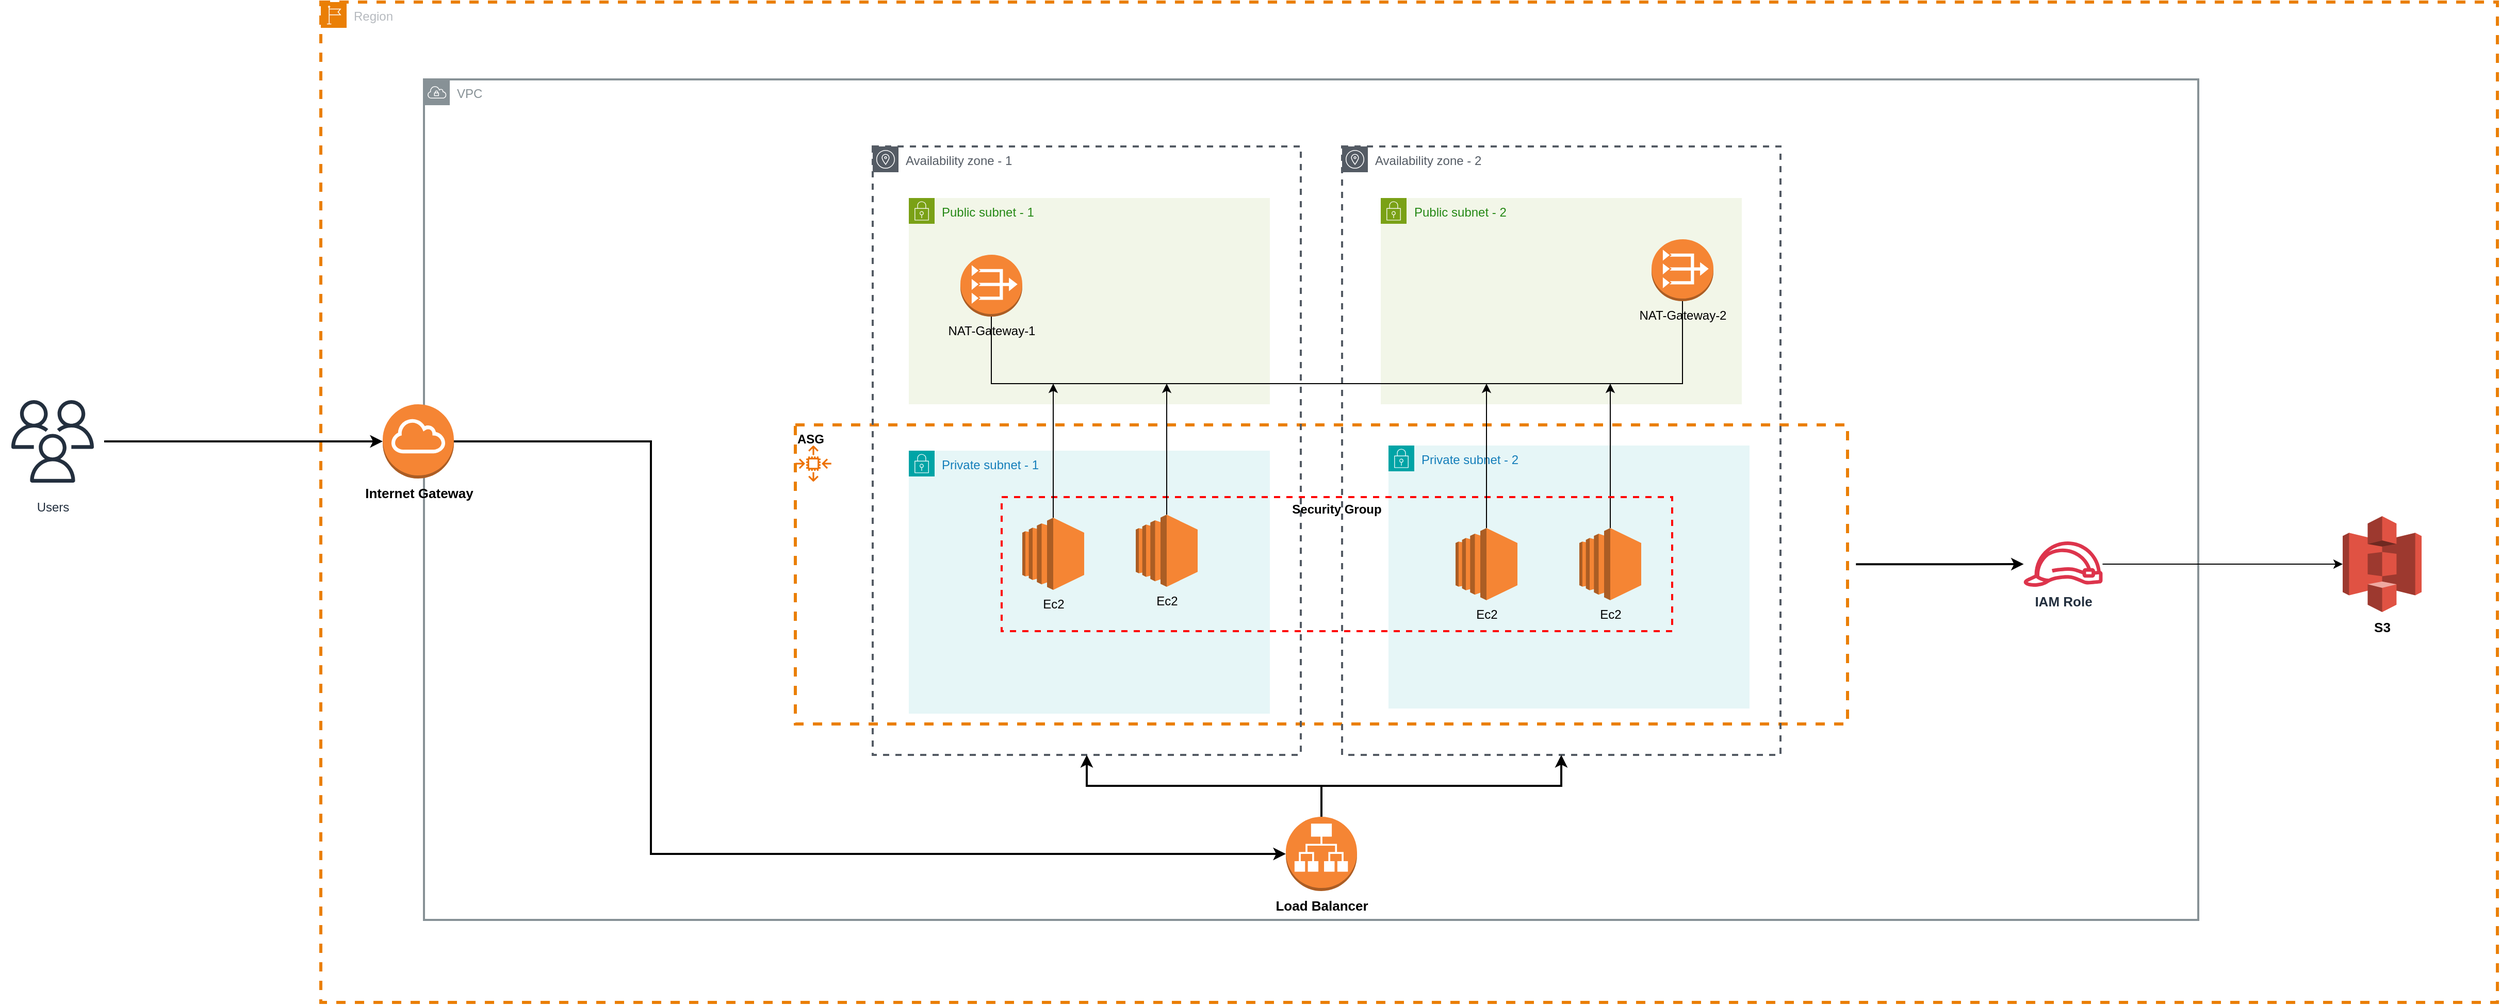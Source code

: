 <mxfile version="22.1.17" type="github">
  <diagram name="Page-1" id="TBT0o0lYzOYigEWd13yd">
    <mxGraphModel dx="2899" dy="3254" grid="1" gridSize="10" guides="1" tooltips="1" connect="1" arrows="1" fold="1" page="1" pageScale="1" pageWidth="850" pageHeight="1100" math="0" shadow="0">
      <root>
        <mxCell id="0" />
        <mxCell id="1" parent="0" />
        <mxCell id="S-vyNk8GRRfYpbGYyS5K-1" value="Region" style="sketch=0;outlineConnect=0;gradientColor=none;html=1;whiteSpace=wrap;fontSize=12;fontStyle=0;shape=mxgraph.aws4.group;grIcon=mxgraph.aws4.group_region;strokeColor=#ea7f06;fillColor=none;verticalAlign=top;align=left;spacingLeft=30;fontColor=#B6BABF;dashed=1;strokeWidth=3;" parent="1" vertex="1">
          <mxGeometry x="-100" y="-2020" width="2110" height="970" as="geometry" />
        </mxCell>
        <mxCell id="S-vyNk8GRRfYpbGYyS5K-2" value="VPC" style="sketch=0;outlineConnect=0;gradientColor=none;html=1;whiteSpace=wrap;fontSize=12;fontStyle=0;shape=mxgraph.aws4.group;grIcon=mxgraph.aws4.group_vpc;strokeColor=#879196;fillColor=none;verticalAlign=top;align=left;spacingLeft=30;fontColor=#879196;dashed=0;strokeWidth=2;" parent="1" vertex="1">
          <mxGeometry y="-1945" width="1720" height="815" as="geometry" />
        </mxCell>
        <mxCell id="S-vyNk8GRRfYpbGYyS5K-12" value="Private subnet - 1" style="points=[[0,0],[0.25,0],[0.5,0],[0.75,0],[1,0],[1,0.25],[1,0.5],[1,0.75],[1,1],[0.75,1],[0.5,1],[0.25,1],[0,1],[0,0.75],[0,0.5],[0,0.25]];outlineConnect=0;gradientColor=none;html=1;whiteSpace=wrap;fontSize=12;fontStyle=0;container=1;pointerEvents=0;collapsible=0;recursiveResize=0;shape=mxgraph.aws4.group;grIcon=mxgraph.aws4.group_security_group;grStroke=0;strokeColor=#00A4A6;fillColor=#E6F6F7;verticalAlign=top;align=left;spacingLeft=30;fontColor=#147EBA;dashed=0;" parent="1" vertex="1">
          <mxGeometry x="470" y="-1585" width="350" height="255" as="geometry" />
        </mxCell>
        <mxCell id="S-vyNk8GRRfYpbGYyS5K-30" style="edgeStyle=orthogonalEdgeStyle;rounded=0;orthogonalLoop=1;jettySize=auto;html=1;strokeWidth=2;exitX=1.008;exitY=0.466;exitDx=0;exitDy=0;exitPerimeter=0;" parent="1" source="S-vyNk8GRRfYpbGYyS5K-5" target="S-vyNk8GRRfYpbGYyS5K-29" edge="1">
          <mxGeometry relative="1" as="geometry">
            <mxPoint x="870" y="-1320" as="sourcePoint" />
          </mxGeometry>
        </mxCell>
        <mxCell id="S-vyNk8GRRfYpbGYyS5K-5" value="ASG" style="rounded=0;whiteSpace=wrap;html=1;fillColor=none;dashed=1;fontStyle=1;strokeWidth=3;strokeColor=#ea7f06;verticalAlign=top;align=left;" parent="1" vertex="1">
          <mxGeometry x="360" y="-1610" width="1020" height="290" as="geometry" />
        </mxCell>
        <mxCell id="S-vyNk8GRRfYpbGYyS5K-7" value="Availability zone - 2" style="sketch=0;outlineConnect=0;gradientColor=none;html=1;whiteSpace=wrap;fontSize=12;fontStyle=0;shape=mxgraph.aws4.group;grIcon=mxgraph.aws4.group_availability_zone;strokeColor=#545B64;fillColor=none;verticalAlign=top;align=left;spacingLeft=30;fontColor=#545B64;dashed=1;strokeWidth=2;" parent="1" vertex="1">
          <mxGeometry x="890" y="-1880" width="425" height="590" as="geometry" />
        </mxCell>
        <mxCell id="S-vyNk8GRRfYpbGYyS5K-4" value="Availability zone - 1" style="sketch=0;outlineConnect=0;gradientColor=none;html=1;whiteSpace=wrap;fontSize=12;fontStyle=0;shape=mxgraph.aws4.group;grIcon=mxgraph.aws4.group_availability_zone;strokeColor=#545B64;fillColor=none;verticalAlign=top;align=left;spacingLeft=30;fontColor=#545B64;dashed=1;strokeWidth=2;" parent="1" vertex="1">
          <mxGeometry x="435" y="-1880" width="415" height="590" as="geometry" />
        </mxCell>
        <mxCell id="S-vyNk8GRRfYpbGYyS5K-13" value="Private subnet - 2" style="points=[[0,0],[0.25,0],[0.5,0],[0.75,0],[1,0],[1,0.25],[1,0.5],[1,0.75],[1,1],[0.75,1],[0.5,1],[0.25,1],[0,1],[0,0.75],[0,0.5],[0,0.25]];outlineConnect=0;gradientColor=none;html=1;whiteSpace=wrap;fontSize=12;fontStyle=0;container=1;pointerEvents=0;collapsible=0;recursiveResize=0;shape=mxgraph.aws4.group;grIcon=mxgraph.aws4.group_security_group;grStroke=0;strokeColor=#00A4A6;fillColor=#E6F6F7;verticalAlign=top;align=left;spacingLeft=30;fontColor=#147EBA;dashed=0;" parent="1" vertex="1">
          <mxGeometry x="935" y="-1590" width="350" height="255" as="geometry" />
        </mxCell>
        <mxCell id="S-vyNk8GRRfYpbGYyS5K-10" value="Public subnet - 1" style="points=[[0,0],[0.25,0],[0.5,0],[0.75,0],[1,0],[1,0.25],[1,0.5],[1,0.75],[1,1],[0.75,1],[0.5,1],[0.25,1],[0,1],[0,0.75],[0,0.5],[0,0.25]];outlineConnect=0;gradientColor=none;html=1;whiteSpace=wrap;fontSize=12;fontStyle=0;container=1;pointerEvents=0;collapsible=0;recursiveResize=0;shape=mxgraph.aws4.group;grIcon=mxgraph.aws4.group_security_group;grStroke=0;strokeColor=#7AA116;fillColor=#F2F6E8;verticalAlign=top;align=left;spacingLeft=30;fontColor=#248814;dashed=0;strokeWidth=1;" parent="1" vertex="1">
          <mxGeometry x="470" y="-1830" width="350" height="200" as="geometry" />
        </mxCell>
        <mxCell id="S-vyNk8GRRfYpbGYyS5K-11" value="Public subnet - 2" style="points=[[0,0],[0.25,0],[0.5,0],[0.75,0],[1,0],[1,0.25],[1,0.5],[1,0.75],[1,1],[0.75,1],[0.5,1],[0.25,1],[0,1],[0,0.75],[0,0.5],[0,0.25]];outlineConnect=0;gradientColor=none;html=1;whiteSpace=wrap;fontSize=12;fontStyle=0;container=1;pointerEvents=0;collapsible=0;recursiveResize=0;shape=mxgraph.aws4.group;grIcon=mxgraph.aws4.group_security_group;grStroke=0;strokeColor=#7AA116;fillColor=#F2F6E8;verticalAlign=top;align=left;spacingLeft=30;fontColor=#248814;dashed=0;" parent="1" vertex="1">
          <mxGeometry x="927.5" y="-1830" width="350" height="200" as="geometry" />
        </mxCell>
        <mxCell id="S-vyNk8GRRfYpbGYyS5K-33" style="edgeStyle=orthogonalEdgeStyle;rounded=0;orthogonalLoop=1;jettySize=auto;html=1;" parent="1" source="S-vyNk8GRRfYpbGYyS5K-15" edge="1">
          <mxGeometry relative="1" as="geometry">
            <mxPoint x="1150" y="-1650" as="targetPoint" />
          </mxGeometry>
        </mxCell>
        <mxCell id="S-vyNk8GRRfYpbGYyS5K-15" value="Ec2" style="outlineConnect=0;dashed=0;verticalLabelPosition=bottom;verticalAlign=top;align=center;html=1;shape=mxgraph.aws3.ec2;fillColor=#F58534;gradientColor=none;" parent="1" vertex="1">
          <mxGeometry x="1120" y="-1510" width="60" height="70" as="geometry" />
        </mxCell>
        <mxCell id="S-vyNk8GRRfYpbGYyS5K-17" value="NAT-Gateway-1" style="outlineConnect=0;dashed=0;verticalLabelPosition=bottom;verticalAlign=top;align=center;html=1;shape=mxgraph.aws3.vpc_nat_gateway;fillColor=#F58534;gradientColor=none;" parent="1" vertex="1">
          <mxGeometry x="520" y="-1775" width="60" height="60" as="geometry" />
        </mxCell>
        <mxCell id="S-vyNk8GRRfYpbGYyS5K-18" value="NAT-Gateway-2" style="outlineConnect=0;dashed=0;verticalLabelPosition=bottom;verticalAlign=top;align=center;html=1;shape=mxgraph.aws3.vpc_nat_gateway;fillColor=#F58534;gradientColor=none;" parent="1" vertex="1">
          <mxGeometry x="1190" y="-1790" width="60" height="60" as="geometry" />
        </mxCell>
        <mxCell id="S-vyNk8GRRfYpbGYyS5K-23" value="Security Group" style="fontStyle=1;verticalAlign=top;align=center;spacingTop=-2;fillColor=none;rounded=0;whiteSpace=wrap;html=1;strokeColor=#FF0000;strokeWidth=2;dashed=1;container=1;collapsible=0;expand=0;recursiveResize=0;" parent="1" vertex="1">
          <mxGeometry x="560" y="-1540" width="650" height="130" as="geometry" />
        </mxCell>
        <mxCell id="D_X-uA0h1Z5yVBDfhI8z-2" style="edgeStyle=orthogonalEdgeStyle;rounded=0;orthogonalLoop=1;jettySize=auto;html=1;" edge="1" parent="S-vyNk8GRRfYpbGYyS5K-23" source="D_X-uA0h1Z5yVBDfhI8z-1">
          <mxGeometry relative="1" as="geometry">
            <mxPoint x="160" y="-110" as="targetPoint" />
          </mxGeometry>
        </mxCell>
        <mxCell id="D_X-uA0h1Z5yVBDfhI8z-1" value="Ec2" style="outlineConnect=0;dashed=0;verticalLabelPosition=bottom;verticalAlign=top;align=center;html=1;shape=mxgraph.aws3.ec2;fillColor=#F58534;gradientColor=none;" vertex="1" parent="S-vyNk8GRRfYpbGYyS5K-23">
          <mxGeometry x="130" y="17" width="60" height="70" as="geometry" />
        </mxCell>
        <mxCell id="S-vyNk8GRRfYpbGYyS5K-16" value="Internet Gateway" style="outlineConnect=0;dashed=0;verticalLabelPosition=bottom;verticalAlign=top;align=center;html=1;shape=mxgraph.aws3.internet_gateway;fillColor=#F58534;gradientColor=none;fontStyle=1;fontSize=13;" parent="1" vertex="1">
          <mxGeometry x="-40" y="-1630" width="69" height="72" as="geometry" />
        </mxCell>
        <mxCell id="S-vyNk8GRRfYpbGYyS5K-3" value="S3" style="outlineConnect=0;dashed=0;verticalLabelPosition=bottom;verticalAlign=top;align=center;html=1;shape=mxgraph.aws3.s3;fillColor=#E05243;gradientColor=none;fontSize=13;fontStyle=1" parent="1" vertex="1">
          <mxGeometry x="1860" y="-1521.5" width="76.5" height="93" as="geometry" />
        </mxCell>
        <mxCell id="S-vyNk8GRRfYpbGYyS5K-6" value="" style="sketch=0;outlineConnect=0;fontColor=#232F3E;gradientColor=none;fillColor=#ED7100;strokeColor=none;dashed=0;verticalLabelPosition=bottom;verticalAlign=top;align=center;html=1;fontSize=12;fontStyle=0;aspect=fixed;pointerEvents=1;shape=mxgraph.aws4.auto_scaling2;" parent="1" vertex="1">
          <mxGeometry x="360" y="-1590" width="35" height="35" as="geometry" />
        </mxCell>
        <mxCell id="S-vyNk8GRRfYpbGYyS5K-27" style="edgeStyle=orthogonalEdgeStyle;rounded=0;orthogonalLoop=1;jettySize=auto;html=1;startArrow=none;startFill=0;endArrow=none;endFill=0;" parent="1" source="S-vyNk8GRRfYpbGYyS5K-18" target="S-vyNk8GRRfYpbGYyS5K-17" edge="1">
          <mxGeometry relative="1" as="geometry">
            <Array as="points">
              <mxPoint x="1220" y="-1650" />
              <mxPoint x="550" y="-1650" />
            </Array>
          </mxGeometry>
        </mxCell>
        <mxCell id="S-vyNk8GRRfYpbGYyS5K-32" style="edgeStyle=orthogonalEdgeStyle;rounded=0;orthogonalLoop=1;jettySize=auto;html=1;" parent="1" source="S-vyNk8GRRfYpbGYyS5K-14" edge="1">
          <mxGeometry relative="1" as="geometry">
            <mxPoint x="610" y="-1650" as="targetPoint" />
          </mxGeometry>
        </mxCell>
        <mxCell id="S-vyNk8GRRfYpbGYyS5K-14" value="Ec2" style="outlineConnect=0;dashed=0;verticalLabelPosition=bottom;verticalAlign=top;align=center;html=1;shape=mxgraph.aws3.ec2;fillColor=#F58534;gradientColor=none;" parent="1" vertex="1">
          <mxGeometry x="580" y="-1520" width="60" height="70" as="geometry" />
        </mxCell>
        <mxCell id="S-vyNk8GRRfYpbGYyS5K-38" style="edgeStyle=orthogonalEdgeStyle;rounded=0;orthogonalLoop=1;jettySize=auto;html=1;" parent="1" source="S-vyNk8GRRfYpbGYyS5K-29" target="S-vyNk8GRRfYpbGYyS5K-3" edge="1">
          <mxGeometry relative="1" as="geometry" />
        </mxCell>
        <mxCell id="S-vyNk8GRRfYpbGYyS5K-29" value="IAM Role" style="sketch=0;outlineConnect=0;fontColor=#232F3E;gradientColor=none;fillColor=#DD344C;strokeColor=none;dashed=0;verticalLabelPosition=bottom;verticalAlign=top;align=center;html=1;fontSize=13;fontStyle=1;aspect=fixed;pointerEvents=1;shape=mxgraph.aws4.role;" parent="1" vertex="1">
          <mxGeometry x="1550" y="-1497" width="78" height="44" as="geometry" />
        </mxCell>
        <mxCell id="S-vyNk8GRRfYpbGYyS5K-39" style="edgeStyle=orthogonalEdgeStyle;rounded=0;orthogonalLoop=1;jettySize=auto;html=1;strokeWidth=2;" parent="1" source="S-vyNk8GRRfYpbGYyS5K-34" target="S-vyNk8GRRfYpbGYyS5K-4" edge="1">
          <mxGeometry relative="1" as="geometry" />
        </mxCell>
        <mxCell id="S-vyNk8GRRfYpbGYyS5K-42" style="edgeStyle=orthogonalEdgeStyle;rounded=0;orthogonalLoop=1;jettySize=auto;html=1;strokeWidth=2;" parent="1" source="S-vyNk8GRRfYpbGYyS5K-34" target="S-vyNk8GRRfYpbGYyS5K-7" edge="1">
          <mxGeometry relative="1" as="geometry" />
        </mxCell>
        <mxCell id="S-vyNk8GRRfYpbGYyS5K-34" value="Load Balancer" style="outlineConnect=0;dashed=0;verticalLabelPosition=bottom;verticalAlign=top;align=center;html=1;shape=mxgraph.aws3.application_load_balancer;fillColor=#F58534;gradientColor=none;strokeWidth=2;fontStyle=1;fontSize=13;" parent="1" vertex="1">
          <mxGeometry x="835.5" y="-1230" width="69" height="72" as="geometry" />
        </mxCell>
        <mxCell id="S-vyNk8GRRfYpbGYyS5K-35" style="edgeStyle=orthogonalEdgeStyle;rounded=0;orthogonalLoop=1;jettySize=auto;html=1;entryX=0;entryY=0.5;entryDx=0;entryDy=0;entryPerimeter=0;strokeWidth=2;" parent="1" source="S-vyNk8GRRfYpbGYyS5K-16" target="S-vyNk8GRRfYpbGYyS5K-34" edge="1">
          <mxGeometry relative="1" as="geometry">
            <Array as="points">
              <mxPoint x="220" y="-1594" />
              <mxPoint x="220" y="-1194" />
            </Array>
          </mxGeometry>
        </mxCell>
        <mxCell id="S-vyNk8GRRfYpbGYyS5K-40" value="Users" style="sketch=0;outlineConnect=0;fontColor=#232F3E;gradientColor=none;strokeColor=#232F3E;fillColor=#ffffff;dashed=0;verticalLabelPosition=bottom;verticalAlign=top;align=center;html=1;fontSize=12;fontStyle=0;aspect=fixed;shape=mxgraph.aws4.resourceIcon;resIcon=mxgraph.aws4.users;" parent="1" vertex="1">
          <mxGeometry x="-410" y="-1644" width="100" height="100" as="geometry" />
        </mxCell>
        <mxCell id="S-vyNk8GRRfYpbGYyS5K-41" style="edgeStyle=orthogonalEdgeStyle;rounded=0;orthogonalLoop=1;jettySize=auto;html=1;entryX=0;entryY=0.5;entryDx=0;entryDy=0;entryPerimeter=0;fontStyle=1;strokeWidth=2;" parent="1" source="S-vyNk8GRRfYpbGYyS5K-40" target="S-vyNk8GRRfYpbGYyS5K-16" edge="1">
          <mxGeometry relative="1" as="geometry" />
        </mxCell>
        <mxCell id="D_X-uA0h1Z5yVBDfhI8z-4" style="edgeStyle=orthogonalEdgeStyle;rounded=0;orthogonalLoop=1;jettySize=auto;html=1;" edge="1" parent="1" source="D_X-uA0h1Z5yVBDfhI8z-3">
          <mxGeometry relative="1" as="geometry">
            <mxPoint x="1030" y="-1650" as="targetPoint" />
          </mxGeometry>
        </mxCell>
        <mxCell id="D_X-uA0h1Z5yVBDfhI8z-3" value="Ec2" style="outlineConnect=0;dashed=0;verticalLabelPosition=bottom;verticalAlign=top;align=center;html=1;shape=mxgraph.aws3.ec2;fillColor=#F58534;gradientColor=none;" vertex="1" parent="1">
          <mxGeometry x="1000" y="-1510" width="60" height="70" as="geometry" />
        </mxCell>
      </root>
    </mxGraphModel>
  </diagram>
</mxfile>
